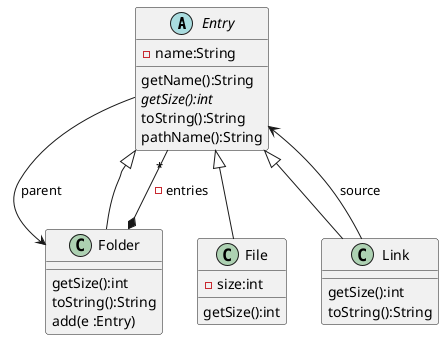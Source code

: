 @startuml

abstract class Entry {
  -name:String
  getName():String
  {abstract} getSize():int
  toString():String
  pathName():String
}

Entry --> Folder : parent

class Folder {
  getSize():int
  toString():String
  add(e :Entry)
}

class File {
  -size:int
  getSize():int
}

Folder *-- "*" Entry : -entries
Entry <|-- File
Entry <|-- Folder :"     "

class Link {
  getSize():int
  toString():String
}
Entry <|-- Link
Entry <-- Link :source

@enduml
